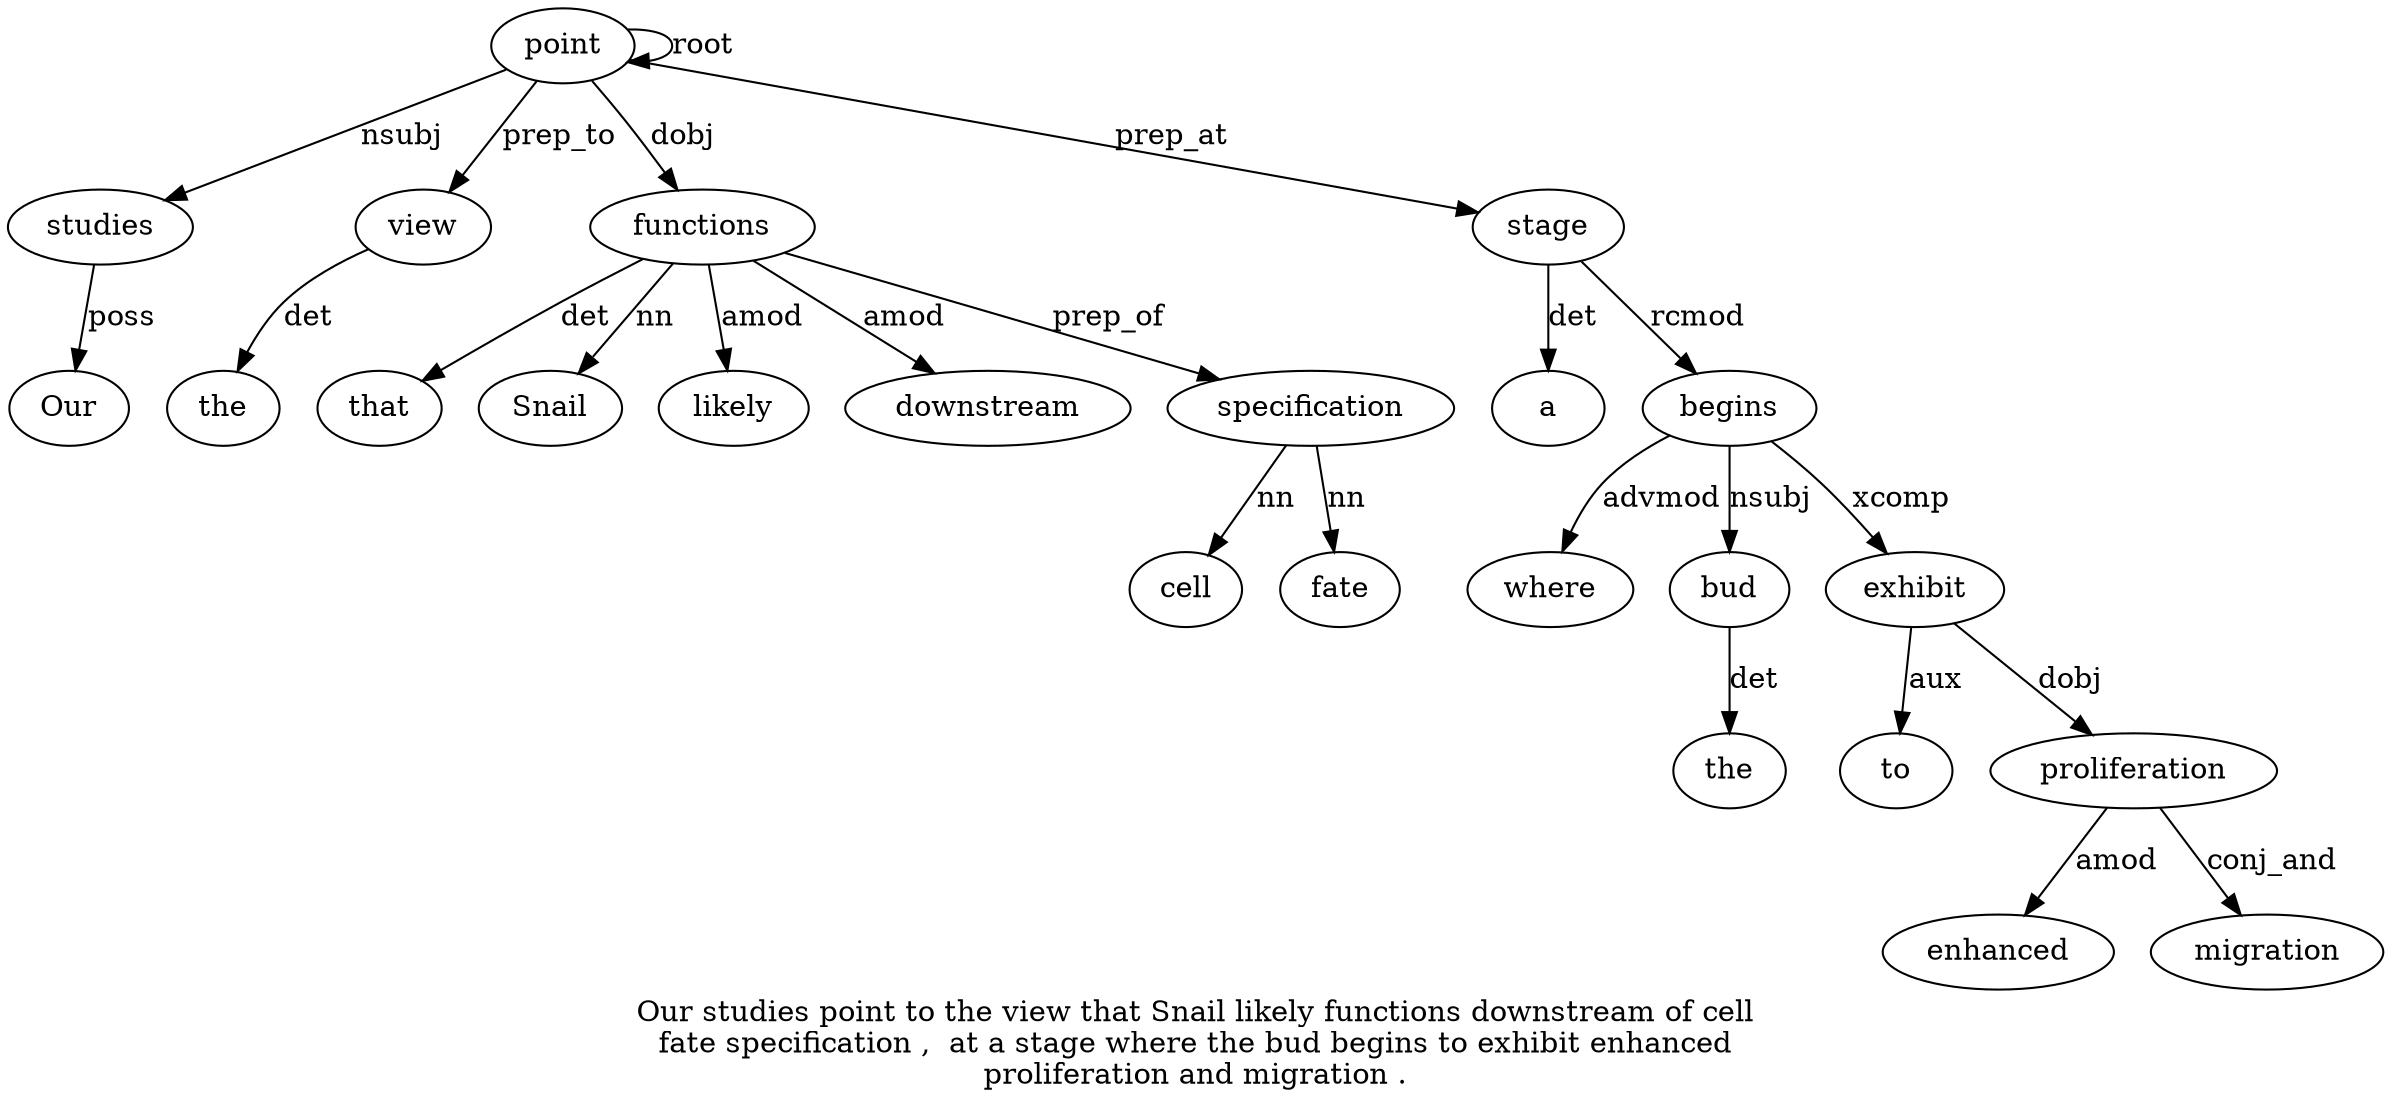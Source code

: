 digraph "Our studies point to the view that Snail likely functions downstream of cell fate specification ,  at a stage where the bud begins to exhibit enhanced proliferation and migration ." {
label="Our studies point to the view that Snail likely functions downstream of cell
fate specification ,  at a stage where the bud begins to exhibit enhanced
proliferation and migration .";
studies2 [style=filled, fillcolor=white, label=studies];
Our1 [style=filled, fillcolor=white, label=Our];
studies2 -> Our1  [label=poss];
point3 [style=filled, fillcolor=white, label=point];
point3 -> studies2  [label=nsubj];
point3 -> point3  [label=root];
view6 [style=filled, fillcolor=white, label=view];
the5 [style=filled, fillcolor=white, label=the];
view6 -> the5  [label=det];
point3 -> view6  [label=prep_to];
functions10 [style=filled, fillcolor=white, label=functions];
that7 [style=filled, fillcolor=white, label=that];
functions10 -> that7  [label=det];
Snail8 [style=filled, fillcolor=white, label=Snail];
functions10 -> Snail8  [label=nn];
likely9 [style=filled, fillcolor=white, label=likely];
functions10 -> likely9  [label=amod];
point3 -> functions10  [label=dobj];
downstream11 [style=filled, fillcolor=white, label=downstream];
functions10 -> downstream11  [label=amod];
specification15 [style=filled, fillcolor=white, label=specification];
cell13 [style=filled, fillcolor=white, label=cell];
specification15 -> cell13  [label=nn];
fate14 [style=filled, fillcolor=white, label=fate];
specification15 -> fate14  [label=nn];
functions10 -> specification15  [label=prep_of];
stage19 [style=filled, fillcolor=white, label=stage];
a18 [style=filled, fillcolor=white, label=a];
stage19 -> a18  [label=det];
point3 -> stage19  [label=prep_at];
begins23 [style=filled, fillcolor=white, label=begins];
where20 [style=filled, fillcolor=white, label=where];
begins23 -> where20  [label=advmod];
bud22 [style=filled, fillcolor=white, label=bud];
the21 [style=filled, fillcolor=white, label=the];
bud22 -> the21  [label=det];
begins23 -> bud22  [label=nsubj];
stage19 -> begins23  [label=rcmod];
exhibit25 [style=filled, fillcolor=white, label=exhibit];
to24 [style=filled, fillcolor=white, label=to];
exhibit25 -> to24  [label=aux];
begins23 -> exhibit25  [label=xcomp];
proliferation27 [style=filled, fillcolor=white, label=proliferation];
enhanced26 [style=filled, fillcolor=white, label=enhanced];
proliferation27 -> enhanced26  [label=amod];
exhibit25 -> proliferation27  [label=dobj];
migration29 [style=filled, fillcolor=white, label=migration];
proliferation27 -> migration29  [label=conj_and];
}
